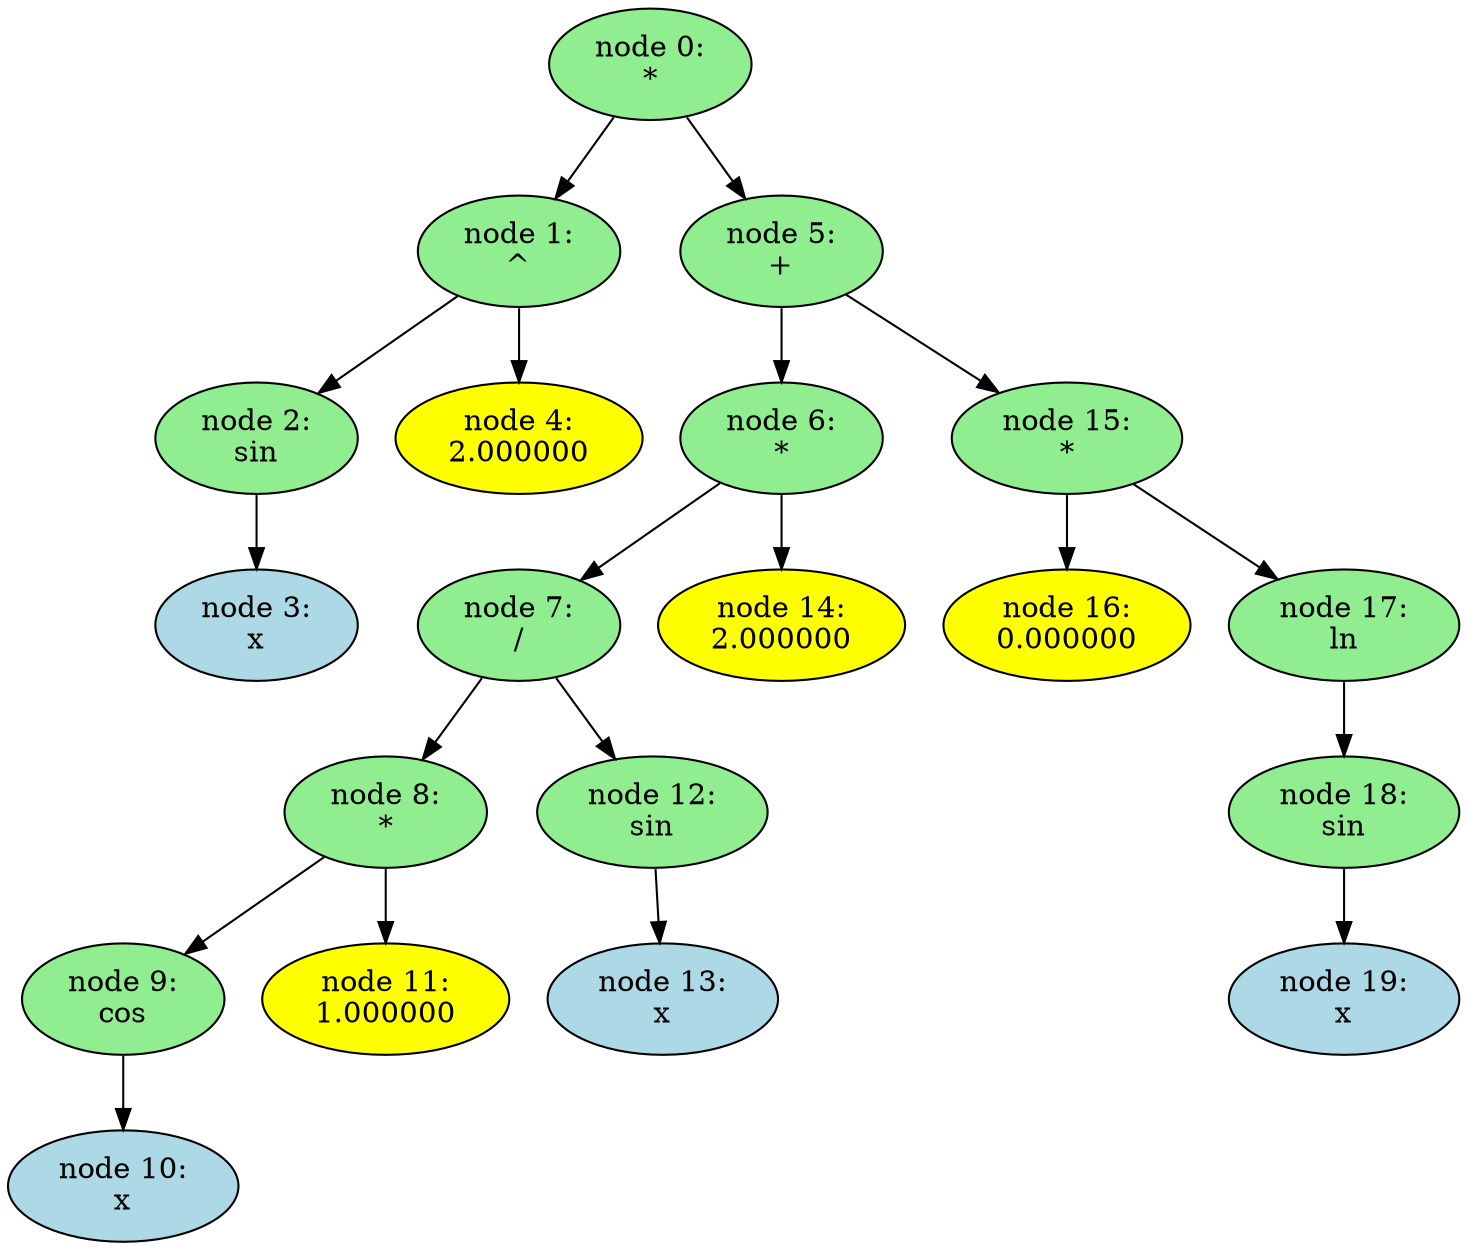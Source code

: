 digraph "output_files/diff_graph5" {
"node 0:
*";
	"node 0:
*"[style="filled",fillcolor="lightgreen"]
	"node 0:
*"->"node 1:
^";
	"node 1:
^"[style="filled",fillcolor="lightgreen"]
	"node 1:
^"->"node 2:
sin";
	"node 2:
sin"[style="filled",fillcolor="lightgreen"]
	"node 2:
sin"->"node 3:
x";
	"node 3:
x"[style="filled",fillcolor="lightblue"]
	"node 1:
^"->"node 4:
2.000000";
	"node 4:
2.000000"[style="filled",fillcolor="yellow"]
	"node 0:
*"->"node 5:
+";
	"node 5:
+"[style="filled",fillcolor="lightgreen"]
	"node 5:
+"->"node 6:
*";
	"node 6:
*"[style="filled",fillcolor="lightgreen"]
	"node 6:
*"->"node 7:
/";
	"node 7:
/"[style="filled",fillcolor="lightgreen"]
	"node 7:
/"->"node 8:
*";
	"node 8:
*"[style="filled",fillcolor="lightgreen"]
	"node 8:
*"->"node 9:
cos";
	"node 9:
cos"[style="filled",fillcolor="lightgreen"]
	"node 9:
cos"->"node 10:
x";
	"node 10:
x"[style="filled",fillcolor="lightblue"]
	"node 8:
*"->"node 11:
1.000000";
	"node 11:
1.000000"[style="filled",fillcolor="yellow"]
	"node 7:
/"->"node 12:
sin";
	"node 12:
sin"[style="filled",fillcolor="lightgreen"]
	"node 12:
sin"->"node 13:
x";
	"node 13:
x"[style="filled",fillcolor="lightblue"]
	"node 6:
*"->"node 14:
2.000000";
	"node 14:
2.000000"[style="filled",fillcolor="yellow"]
	"node 5:
+"->"node 15:
*";
	"node 15:
*"[style="filled",fillcolor="lightgreen"]
	"node 15:
*"->"node 16:
0.000000";
	"node 16:
0.000000"[style="filled",fillcolor="yellow"]
	"node 15:
*"->"node 17:
ln";
	"node 17:
ln"[style="filled",fillcolor="lightgreen"]
	"node 17:
ln"->"node 18:
sin";
	"node 18:
sin"[style="filled",fillcolor="lightgreen"]
	"node 18:
sin"->"node 19:
x";
	"node 19:
x"[style="filled",fillcolor="lightblue"]
}
